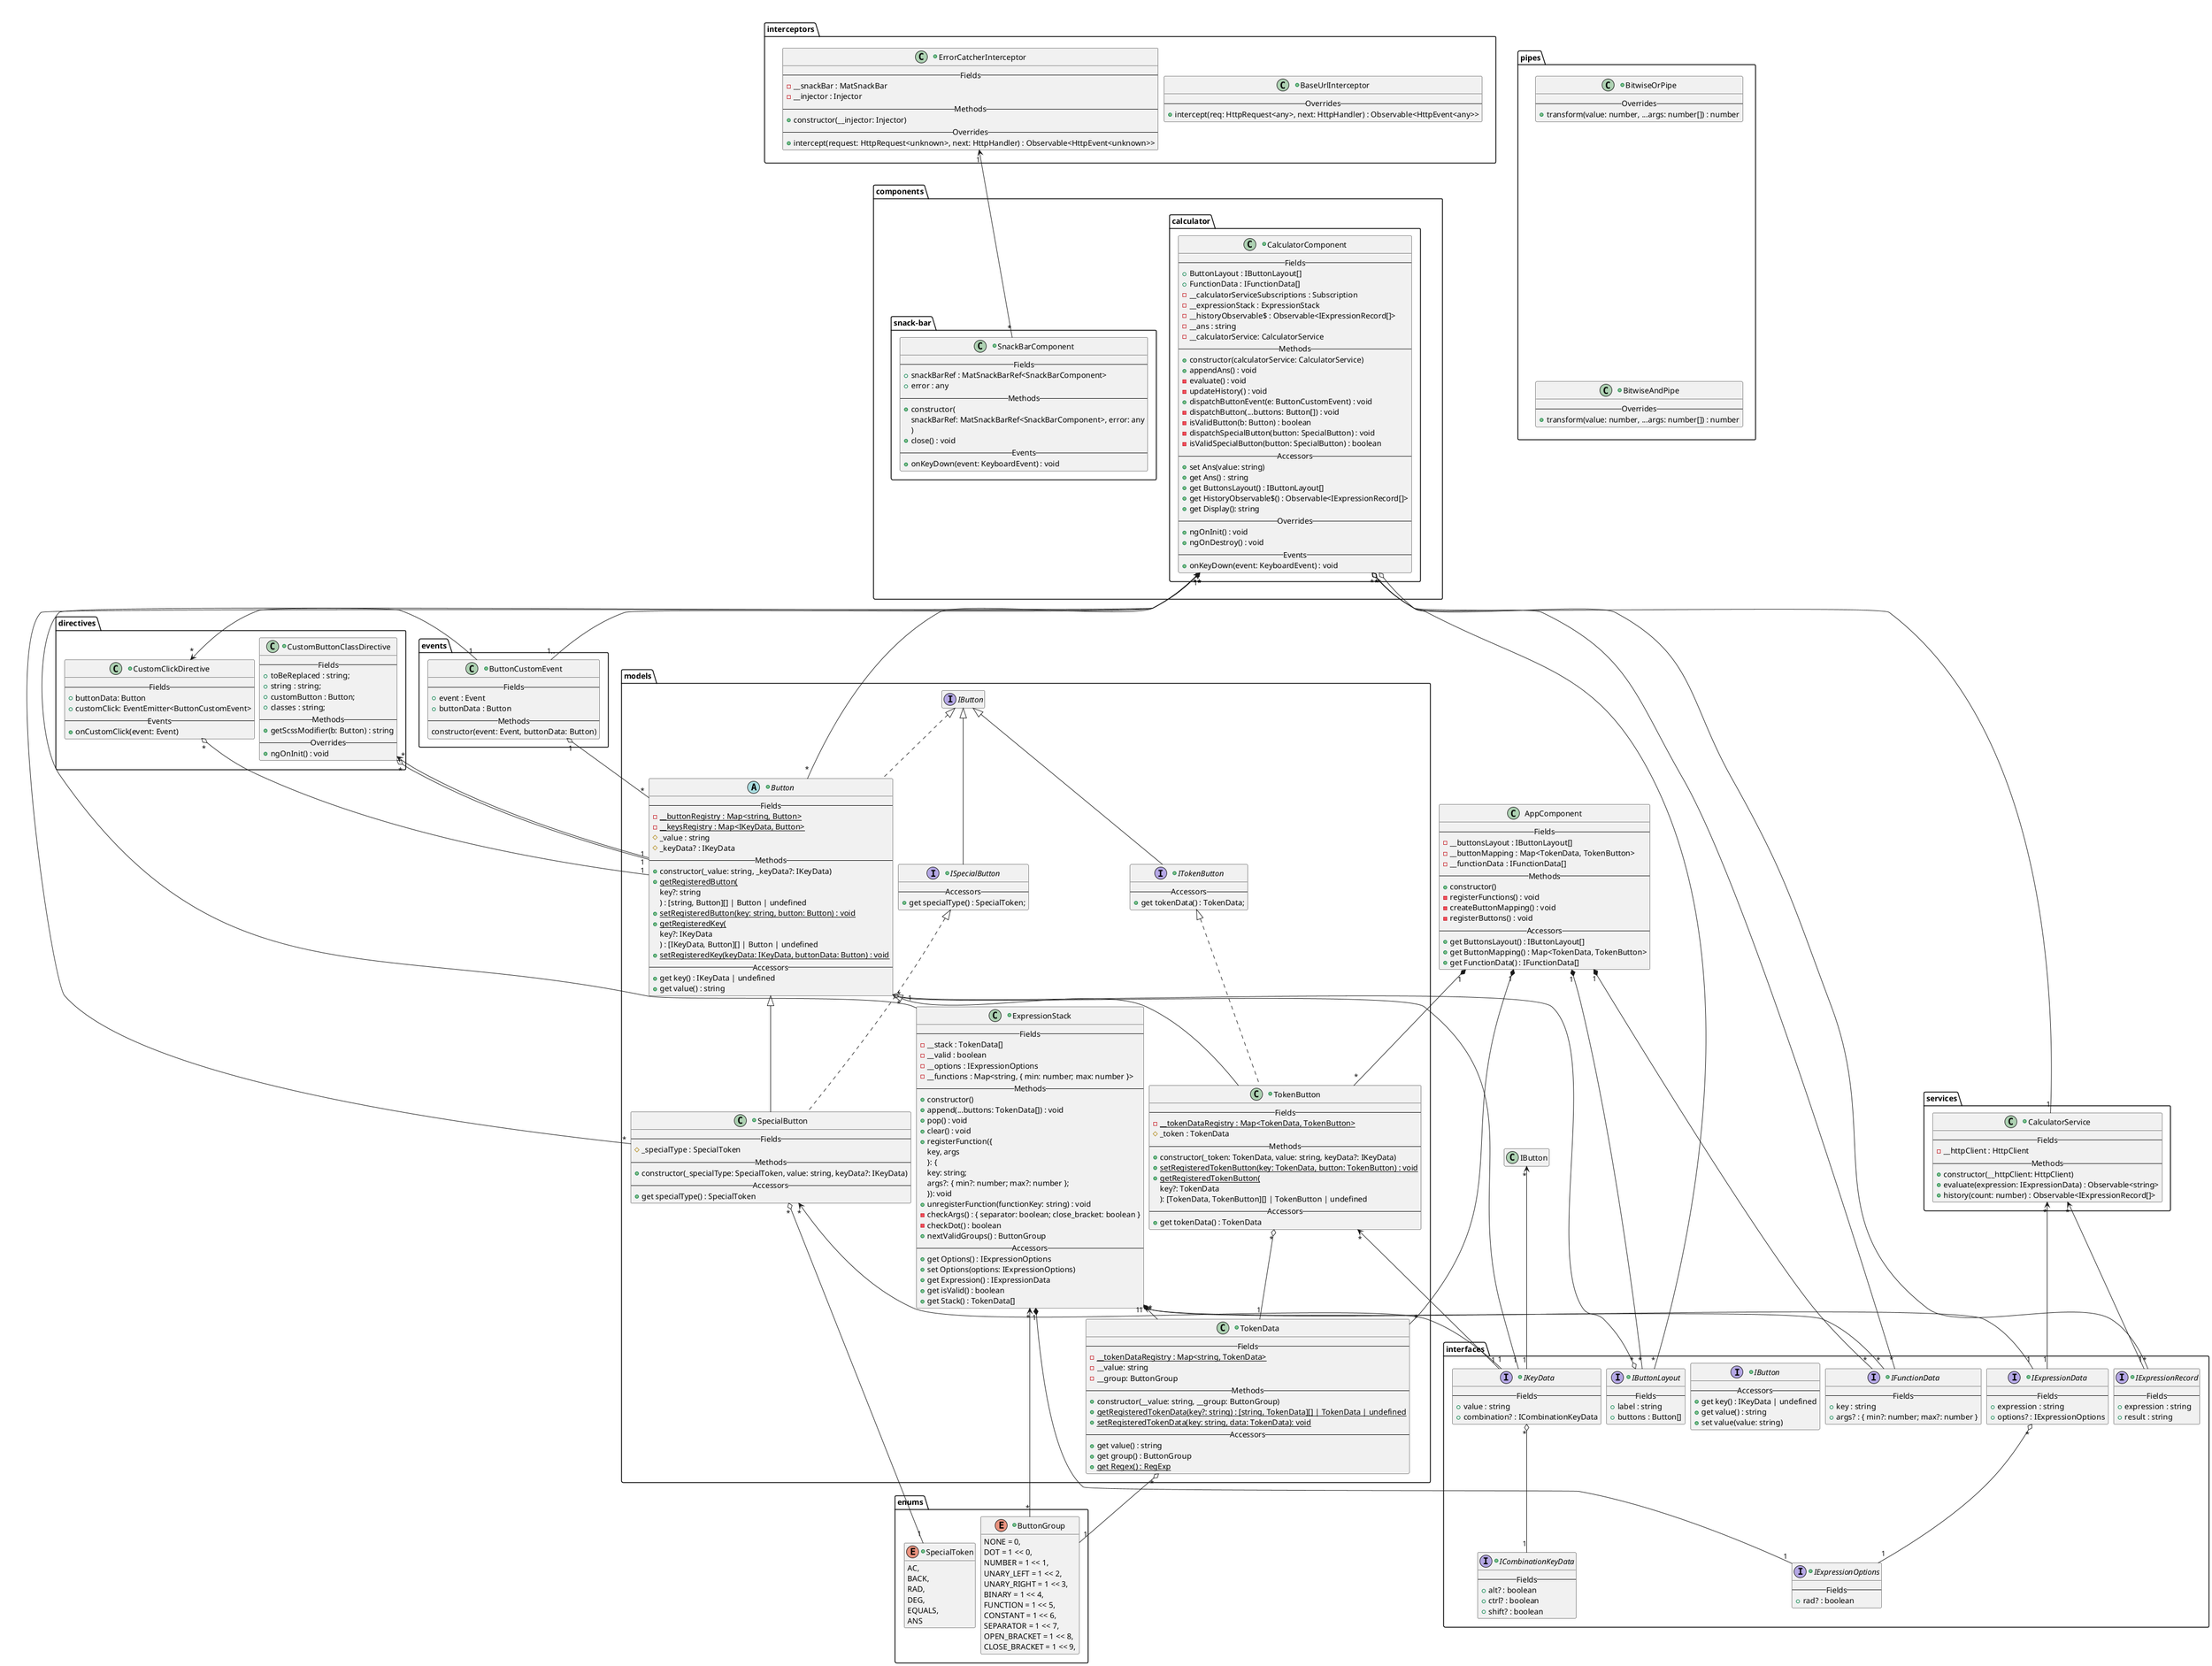 @startuml

hide empty members
skinparam nodesep 10
skinparam ranksep 20

package components {
  package calculator {
    +class CalculatorComponent {
      --Fields--
      +{field} ButtonLayout : IButtonLayout[]
      +{field} FunctionData : IFunctionData[]
      -{field} __calculatorServiceSubscriptions : Subscription
      -{field} __expressionStack : ExpressionStack
      -{field} __historyObservable$ : Observable<IExpressionRecord[]>
      -{field} __ans : string
      -{field} __calculatorService: CalculatorService
      --Methods--
      +{method} constructor(calculatorService: CalculatorService)
      +{method} appendAns() : void
      -{method} evaluate() : void
      -{method} updateHistory() : void
      +{method} dispatchButtonEvent(e: ButtonCustomEvent) : void
      -{method} dispatchButton(...buttons: Button[]) : void
      -{method} isValidButton(b: Button) : boolean
      -{method} dispatchSpecialButton(button: SpecialButton) : void
      -{method} isValidSpecialButton(button: SpecialButton) : boolean
      --Accessors--
      +{method} set Ans(value: string)
      +{method} get Ans() : string
      +{method} get ButtonsLayout() : IButtonLayout[]
      +{method} get HistoryObservable$() : Observable<IExpressionRecord[]>
      +{method} get Display(): string
      --Overrides--
      +{method} ngOnInit() : void
      +{method} ngOnDestroy() : void
      --Events--
      +{method} onKeyDown(event: KeyboardEvent) : void
    }
  }
  package snack-bar {
    +class SnackBarComponent {
      --Fields--
      +{field} snackBarRef : MatSnackBarRef<SnackBarComponent>
      +{field} error : any
      --Methods--
      +{method} constructor(
          snackBarRef: MatSnackBarRef<SnackBarComponent>, error: any
        )
      +{method} close() : void
      --Events--
      +{method} onKeyDown(event: KeyboardEvent) : void
    }
  }
}
package directives {
  +class CustomButtonClassDirective {
    --Fields--
    +{field} toBeReplaced : string;
    +{field} string : string;
    +{field} customButton : Button;
    +{field} classes : string;
    --Methods--
    +{method} getScssModifier(b: Button) : string
    --Overrides--
    +{method} ngOnInit() : void
  }
  +class CustomClickDirective {
    --Fields--
    +{field} buttonData: Button
    +{field} customClick: EventEmitter<ButtonCustomEvent>
    --Events--
    +{method} onCustomClick(event: Event)
  }
}
package enums {
  +enum ButtonGroup {
    NONE = 0,
    DOT = 1 << 0,
    NUMBER = 1 << 1,
    UNARY_LEFT = 1 << 2,
    UNARY_RIGHT = 1 << 3,
    BINARY = 1 << 4,
    FUNCTION = 1 << 5,
    CONSTANT = 1 << 6,
    SEPARATOR = 1 << 7,
    OPEN_BRACKET = 1 << 8,
    CLOSE_BRACKET = 1 << 9,
  }
  +enum SpecialToken {
    AC,
    BACK,
    RAD,
    DEG,
    EQUALS,
    ANS
  }
}
package events {
  +class ButtonCustomEvent {
    --Fields--
    +{field} event : Event
    +{field} buttonData : Button
    --Methods--
    constructor(event: Event, buttonData: Button)
  }
}
package interceptors {
  +class BaseUrlInterceptor {
    --Overrides--
    +{method} intercept(req: HttpRequest<any>, next: HttpHandler) : Observable<HttpEvent<any>>
  }
  +class ErrorCatcherInterceptor {
    --Fields--
    -{field} __snackBar : MatSnackBar
    -{field} __injector : Injector
    --Methods--
    +{method} constructor(__injector: Injector)
    --Overrides--
    +{method} intercept(request: HttpRequest<unknown>, next: HttpHandler) : Observable<HttpEvent<unknown>>
  }
}
package interfaces {
  +interface IButtonLayout {
    --Fields--
    +{field} label : string
    +{field} buttons : Button[]
  }
  +interface IButton {
    --Accessors--
    +{method} get key() : IKeyData | undefined
    +{method} get value() : string
    +{method} set value(value: string)
  }
  +interface ICombinationKeyData {
    --Fields--
    +{field} alt? : boolean
    +{field} ctrl? : boolean
    +{field} shift? : boolean
  }
  +interface IExpressionOptions {
    --Fields--
    +{field} rad? : boolean
  }
  +interface IExpressionData {
    --Fields--
    +{field} expression : string
    +{field} options? : IExpressionOptions
  }
  +interface IExpressionRecord {
    --Fields--
    +{field} expression : string
    +{field} result : string
  }
  +interface IFunctionData {
    --Fields--
    +{field} key : string
    +{field} args? : { min?: number; max?: number }
  }
  +interface IKeyData {
    --Fields--
    +{field} value : string
    +{field} combination? : ICombinationKeyData
  }
}
package models {
  +abstract class Button implements IButton {
    --Fields--
    -{field} {static} __buttonRegistry : Map<string, Button>
    -{field} {static} __keysRegistry : Map<IKeyData, Button>
    #{field} _value : string
    #{field} _keyData? : IKeyData
    --Methods--
    +{method} constructor(_value: string, _keyData?: IKeyData)
    +{method} {static} getRegisteredButton(
      key?: string
    ) : [string, Button][] | Button | undefined
    +{method} {static} setRegisteredButton(key: string, button: Button) : void
    +{method} {static} getRegisteredKey(
      key?: IKeyData
    ) : [IKeyData, Button][] | Button | undefined
    +{method} {static} setRegisteredKey(keyData: IKeyData, buttonData: Button) : void
    --Accessors--
    +{method} get key() : IKeyData | undefined
    +{method} get value() : string
  }
  +class ExpressionStack {
    --Fields--
    -{field} __stack : TokenData[]
    -{field} __valid : boolean
    -{field} __options : IExpressionOptions
    -{field} __functions : Map<string, { min: number; max: number }>
    --Methods--
    +{method} constructor()
    +{method} append(...buttons: TokenData[]) : void
    +{method} pop() : void
    +{method} clear() : void
    +{method} registerFunction({
      key, args
    }: {
      key: string;
      args?: { min?: number; max?: number };
    }): void
    +{method} unregisterFunction(functionKey: string) : void
    -{method} checkArgs() : { separator: boolean; close_bracket: boolean }
    -{method} checkDot() : boolean
    +{method} nextValidGroups() : ButtonGroup
    --Accessors--
    +{method} get Options() : IExpressionOptions
    +{method} set Options(options: IExpressionOptions)
    +{method} get Expression() : IExpressionData
    +{method} get isValid() : boolean
    +{method} get Stack() : TokenData[]
  }
  +interface ISpecialButton implements IButton {
    --Accessors--
    +{method} get specialType() : SpecialToken;
  }
  +class SpecialButton extends Button implements ISpecialButton {
    --Fields--
    #{field} _specialType : SpecialToken
    --Methods--
    +{method} constructor(_specialType: SpecialToken, value: string, keyData?: IKeyData)
    --Accessors--
    +{method} get specialType() : SpecialToken
  }
  +interface ITokenButton extends IButton {
    --Accessors--
    +{method} get tokenData() : TokenData;
  }
  +class TokenButton extends Button implements ITokenButton {
    --Fields--
    -{field} {static} __tokenDataRegistry : Map<TokenData, TokenButton>
    #{field} _token : TokenData
    --Methods--
    +{method} constructor(_token: TokenData, value: string, keyData?: IKeyData)
    +{method} {static} setRegisteredTokenButton(key: TokenData, button: TokenButton) : void
    +{method} {static} getRegisteredTokenButton(
      key?: TokenData
    ): [TokenData, TokenButton][] | TokenButton | undefined
    --Accessors--
    +{method} get tokenData() : TokenData
  }
  +class TokenData {
    --Fields--
    -{field} {static} __tokenDataRegistry : Map<string, TokenData>
    -{field} __value: string
    -{field} __group: ButtonGroup
    --Methods--
    +{method} constructor(__value: string, __group: ButtonGroup)
    +{method} {static} getRegisteredTokenData(key?: string) : [string, TokenData][] | TokenData | undefined
    +{method} {static} setRegisteredTokenData(key: string, data: TokenData): void
    --Accessors--
    +{method} get value() : string
    +{method} get group() : ButtonGroup
    +{method} {static} get Regex() : RegExp
  }
}
package pipes {
  +class BitwiseAndPipe {
    --Overrides--
    +{method} transform(value: number, ...args: number[]) : number
  }
  +class BitwiseOrPipe {
    --Overrides--
    +{method} transform(value: number, ...args: number[]) : number
  }
}
package services {
  +class CalculatorService {
    --Fields--
    -{field} __httpClient : HttpClient
    --Methods--
    +{method} constructor(__httpClient: HttpClient)
    +{method} evaluate(expression: IExpressionData) : Observable<string>
    +{method} history(count: number) : Observable<IExpressionRecord[]>
  }
}

class AppComponent {
  --Fields--
  -{field} __buttonsLayout : IButtonLayout[]
  -{field} __buttonMapping : Map<TokenData, TokenButton>
  -{field} __functionData : IFunctionData[]
  --Methods--
  +{method} constructor()
  -{method} registerFunctions() : void
  -{method} createButtonMapping() : void
  -{method} registerButtons() : void
  --Accessors--
  +{method} get ButtonsLayout() : IButtonLayout[]
  +{method} get ButtonMapping() : Map<TokenData, TokenButton>
  +{method} get FunctionData() : IFunctionData[]
}

CalculatorComponent "*" o-- "*" IButtonLayout
CalculatorComponent "*" o-- "*" IFunctionData
CalculatorComponent "1" *-- "1" ExpressionStack
CalculatorComponent "*" o-- "*" IExpressionRecord
CalculatorComponent "*" o-- "1" CalculatorService
CalculatorComponent "*" <-- "1.." ButtonCustomEvent
CalculatorComponent "*" <-- "*" Button
CalculatorComponent "*" <-- "*" SpecialButton

CustomButtonClassDirective "*" o-- "1" Button
CustomButtonClassDirective "*" <-- "1" Button

CustomClickDirective "*" o-- "1" Button
CustomClickDirective "*" <- "1" ButtonCustomEvent

ButtonCustomEvent "1" o-- "*" Button

ErrorCatcherInterceptor "1" <-- "*" SnackBarComponent

IButtonLayout "*" o-- "*" Button

IButton "*" <-- "1" IKeyData

IExpressionData "*" o-- "1" IExpressionOptions

IKeyData "*" o-- "1" ICombinationKeyData

Button "*" o-- "1" IKeyData

ExpressionStack "1" *-- "*" TokenData
ExpressionStack "1" *-- "1" IExpressionOptions
ExpressionStack "1" <-- "1" IExpressionData
ExpressionStack "*" <-- "*" IFunctionData
ExpressionStack "*" <--- "*" ButtonGroup

SpecialButton "*" <-- "1" IKeyData
SpecialButton "*" o-- "1" SpecialToken

TokenButton "*" o-- "1" TokenData
TokenButton "*" <-- "1" IKeyData

TokenData "*" o-- "1" ButtonGroup

CalculatorService "*" <- "1" IExpressionData
CalculatorService "*" <-- "1" IExpressionRecord

AppComponent "1" *- "*" IButtonLayout
AppComponent "1" *- "*" IFunctionData
AppComponent "1" *-- "*" TokenButton
AppComponent "1" *-- "*" TokenData

pipes -[hidden]left-> interceptors
pipes -[hidden]right- components
BitwiseOrPipe -[hidden]down-> BitwiseAndPipe

@enduml
